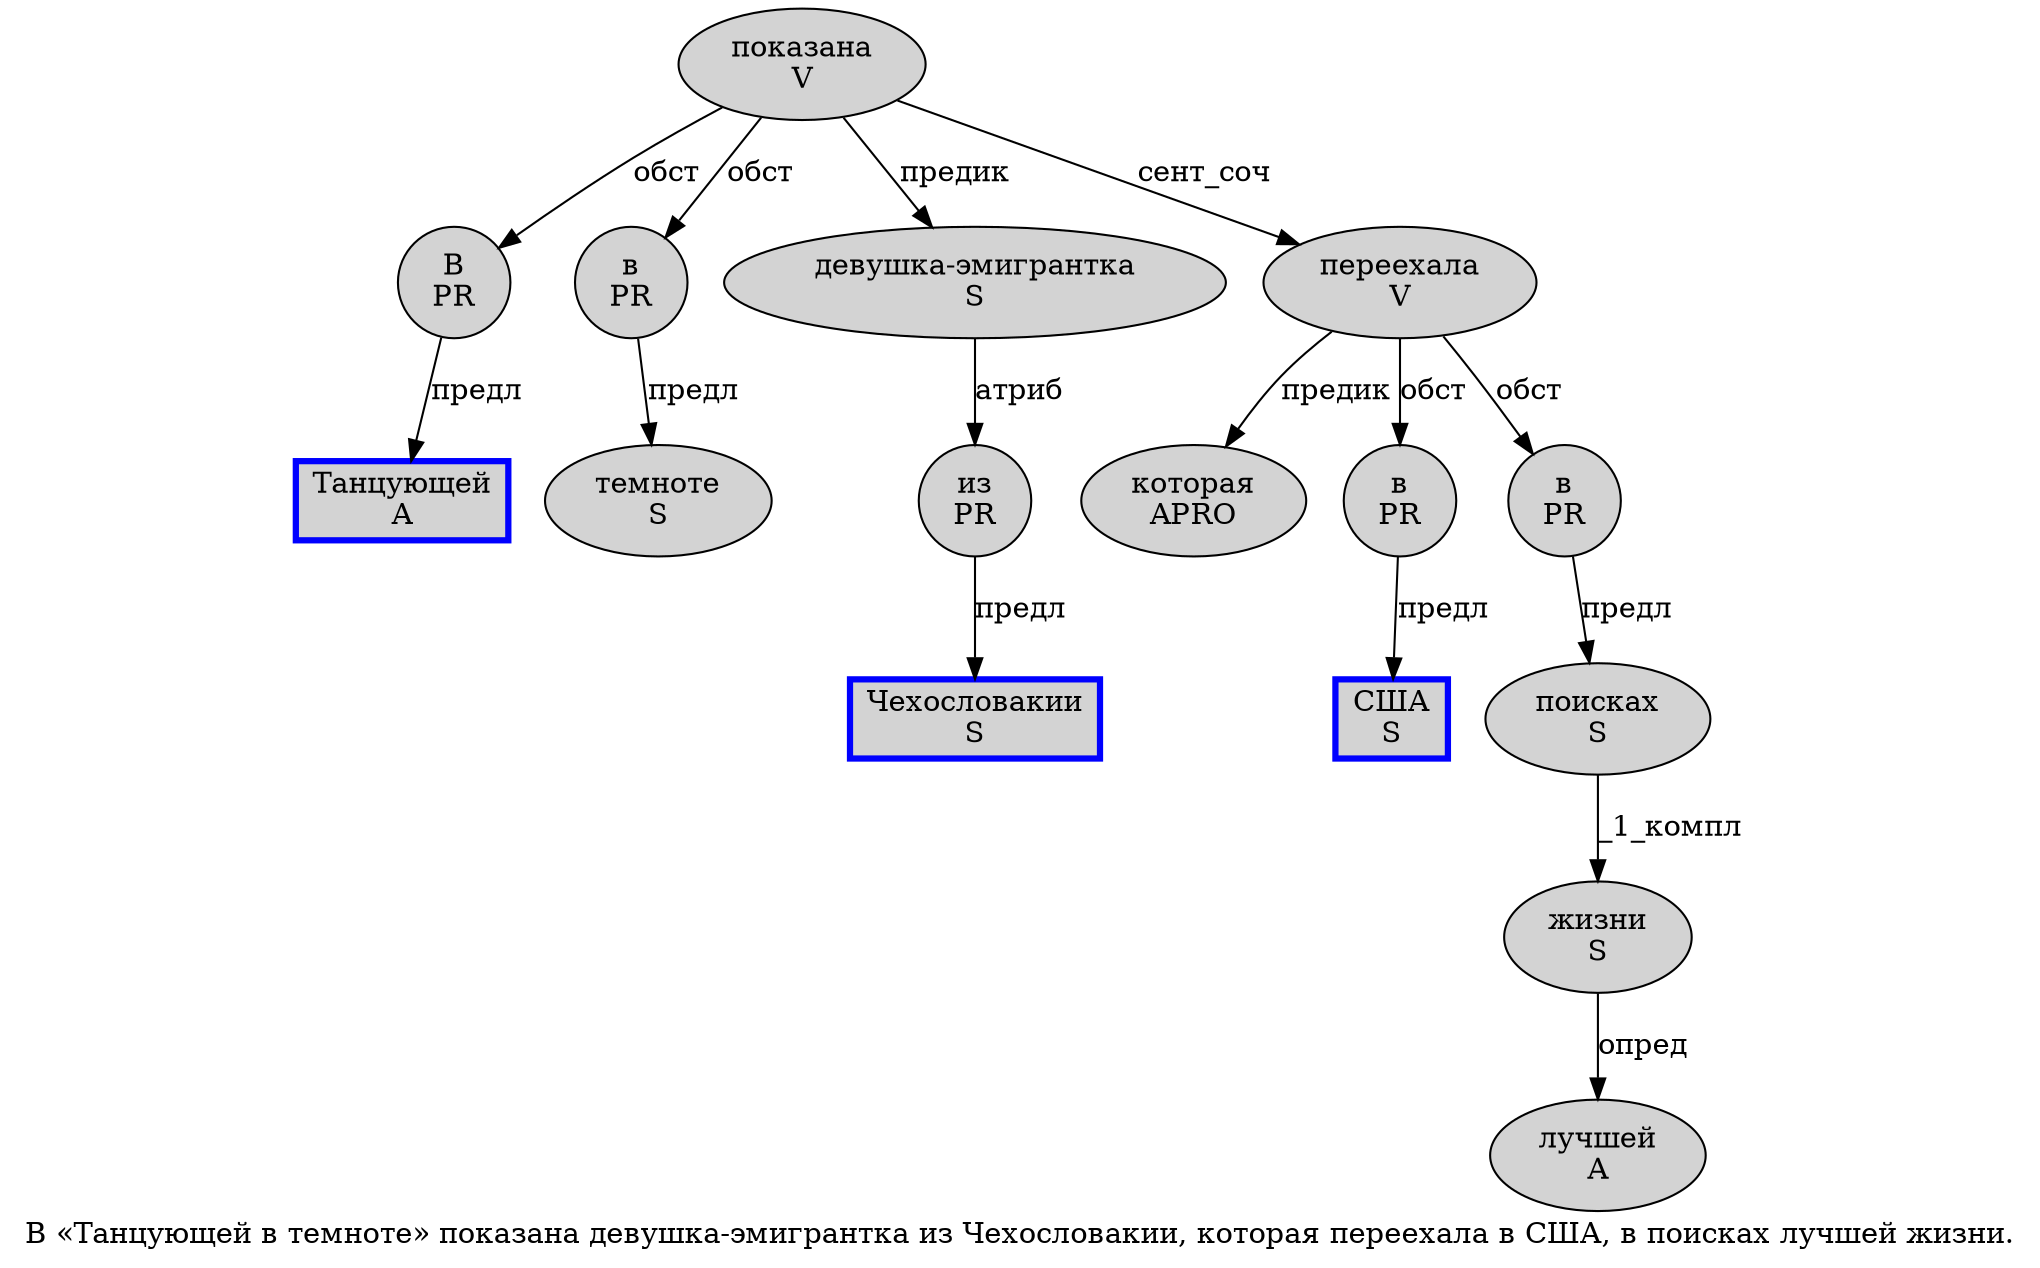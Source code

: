 digraph SENTENCE_641 {
	graph [label="В «Танцующей в темноте» показана девушка-эмигрантка из Чехословакии, которая переехала в США, в поисках лучшей жизни."]
	node [style=filled]
		0 [label="В
PR" color="" fillcolor=lightgray penwidth=1 shape=ellipse]
		2 [label="Танцующей
A" color=blue fillcolor=lightgray penwidth=3 shape=box]
		3 [label="в
PR" color="" fillcolor=lightgray penwidth=1 shape=ellipse]
		4 [label="темноте
S" color="" fillcolor=lightgray penwidth=1 shape=ellipse]
		6 [label="показана
V" color="" fillcolor=lightgray penwidth=1 shape=ellipse]
		7 [label="девушка-эмигрантка
S" color="" fillcolor=lightgray penwidth=1 shape=ellipse]
		8 [label="из
PR" color="" fillcolor=lightgray penwidth=1 shape=ellipse]
		9 [label="Чехословакии
S" color=blue fillcolor=lightgray penwidth=3 shape=box]
		11 [label="которая
APRO" color="" fillcolor=lightgray penwidth=1 shape=ellipse]
		12 [label="переехала
V" color="" fillcolor=lightgray penwidth=1 shape=ellipse]
		13 [label="в
PR" color="" fillcolor=lightgray penwidth=1 shape=ellipse]
		14 [label="США
S" color=blue fillcolor=lightgray penwidth=3 shape=box]
		16 [label="в
PR" color="" fillcolor=lightgray penwidth=1 shape=ellipse]
		17 [label="поисках
S" color="" fillcolor=lightgray penwidth=1 shape=ellipse]
		18 [label="лучшей
A" color="" fillcolor=lightgray penwidth=1 shape=ellipse]
		19 [label="жизни
S" color="" fillcolor=lightgray penwidth=1 shape=ellipse]
			19 -> 18 [label="опред"]
			8 -> 9 [label="предл"]
			13 -> 14 [label="предл"]
			17 -> 19 [label="_1_компл"]
			6 -> 0 [label="обст"]
			6 -> 3 [label="обст"]
			6 -> 7 [label="предик"]
			6 -> 12 [label="сент_соч"]
			0 -> 2 [label="предл"]
			16 -> 17 [label="предл"]
			7 -> 8 [label="атриб"]
			3 -> 4 [label="предл"]
			12 -> 11 [label="предик"]
			12 -> 13 [label="обст"]
			12 -> 16 [label="обст"]
}